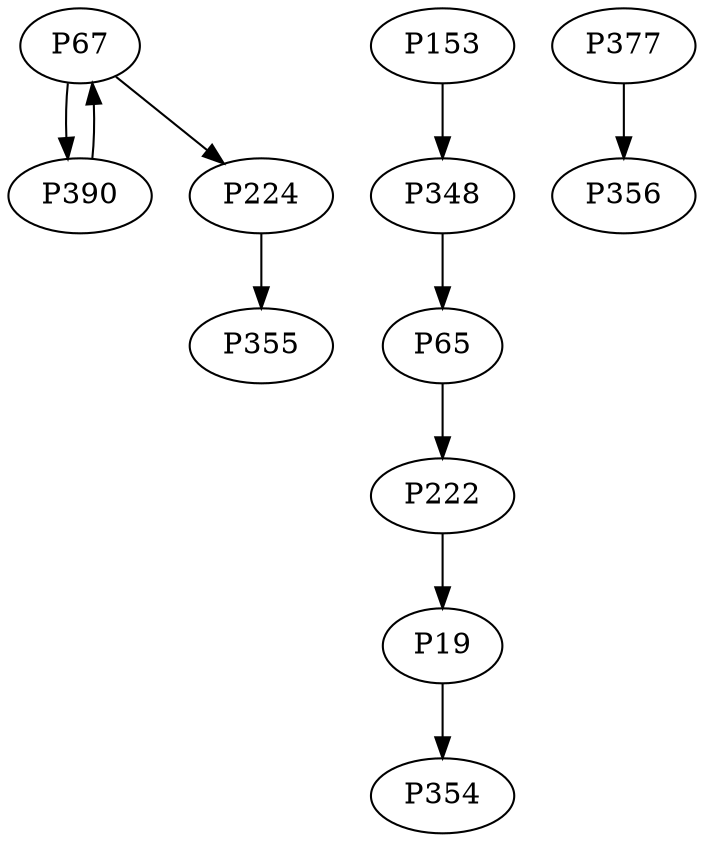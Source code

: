 digraph {
	P67 -> P390
	P348 -> P65
	P390 -> P67
	P19 -> P354
	P65 -> P222
	P222 -> P19
	P224 -> P355
	P153 -> P348
	P67 -> P224
	P377 -> P356
}